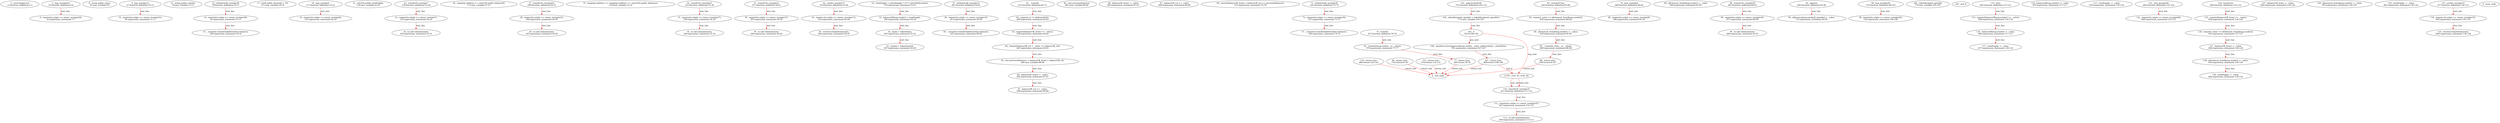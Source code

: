 digraph  {
13 [label="2_ receiveApproval\n13-function_definition-3-3", type_label=function_definition];
35 [label="5_ bug_txorigin20\n35-function_definition-6-8", type_label=function_definition];
43 [label="6_ require(tx.origin == owner_txorigin20);\n43-expression_statement-7-7", type_label=expression_statement];
52 [label="8_ string public name;\n52-new_variable-9-9", type_label=new_variable];
57 [label="9_ bug_txorigin32\n57-function_definition-10-12", type_label=function_definition];
65 [label="10_ require(tx.origin == owner_txorigin32);\n65-expression_statement-11-11", type_label=expression_statement];
74 [label="12_ string public symbol;\n74-new_variable-13-13", type_label=new_variable];
79 [label="13_ withdrawAll_txorigin38\n79-function_definition-14-17", type_label=function_definition];
91 [label="14_ require(tx.origin == owner_txorigin38);\n91-expression_statement-15-15", type_label=expression_statement];
100 [label="15_ _recipient.transfer(address(this).balance);\n100-expression_statement-16-16", type_label=expression_statement];
111 [label="17_ uint8 public decimals = 18;\n111-new_variable-18-18", type_label=new_variable];
117 [label="18_ bug_txorigin4\n117-function_definition-19-21", type_label=function_definition];
125 [label="19_ require(tx.origin == owner_txorigin4);\n125-expression_statement-20-20", type_label=expression_statement];
134 [label="21_ uint256 public totalSupply;\n134-new_variable-22-22", type_label=new_variable];
139 [label="22_ transferTo_txorigin7\n139-function_definition-23-26", type_label=function_definition];
155 [label="23_ require(tx.origin == owner_txorigin7);\n155-expression_statement-24-24", type_label=expression_statement];
164 [label="24_ to.call.value(amount);\n164-expression_statement-25-25", type_label=expression_statement];
173 [label="26_ mapping (address => uint256) public balanceOf;\n173-new_variable-27-27", type_label=new_variable];
180 [label="27_ transferTo_txorigin23\n180-function_definition-28-31", type_label=function_definition];
196 [label="28_ require(tx.origin == owner_txorigin23);\n196-expression_statement-29-29", type_label=expression_statement];
205 [label="29_ to.call.value(amount);\n205-expression_statement-30-30", type_label=expression_statement];
214 [label="31_ mapping (address => mapping (address => uint256)) public allowance;\n214-new_variable-32-32", type_label=new_variable];
223 [label="32_ transferTo_txorigin27\n223-function_definition-33-36", type_label=function_definition];
239 [label="33_ require(tx.origin == owner_txorigin27);\n239-expression_statement-34-34", type_label=expression_statement];
248 [label="34_ to.call.value(amount);\n248-expression_statement-35-35", type_label=expression_statement];
271 [label="37_ transferTo_txorigin31\n271-function_definition-38-41", type_label=function_definition];
287 [label="38_ require(tx.origin == owner_txorigin31);\n287-expression_statement-39-39", type_label=expression_statement];
296 [label="39_ to.call.value(amount);\n296-expression_statement-40-40", type_label=expression_statement];
319 [label="42_ sendto_txorigin13\n319-function_definition-43-46", type_label=function_definition];
335 [label="43_ require (tx.origin == owner_txorigin13);\n335-expression_statement-44-44", type_label=expression_statement];
344 [label="44_ receiver.transfer(amount);\n344-expression_statement-45-45", type_label=expression_statement];
375 [label="52_ totalSupply = initialSupply * 10 ** uint256(decimals);\n375-expression_statement-53-53", type_label=expression_statement];
385 [label="53_ balanceOf[msg.sender] = totalSupply;\n385-expression_statement-54-54", type_label=expression_statement];
393 [label="54_ name = tokenName;\n393-expression_statement-55-55", type_label=expression_statement];
397 [label="55_ symbol = tokenSymbol;\n397-expression_statement-56-56", type_label=expression_statement];
401 [label="57_ withdrawAll_txorigin14\n401-function_definition-58-61", type_label=function_definition];
413 [label="58_ require(tx.origin == owner_txorigin14);\n413-expression_statement-59-59", type_label=expression_statement];
422 [label="59_ _recipient.transfer(address(this).balance);\n422-expression_statement-60-60", type_label=expression_statement];
433 [label="61_ _transfer\n433-function_definition-62-71", type_label=function_definition];
449 [label="62_ require(_to != address(0x0));\n449-expression_statement-63-63", type_label=expression_statement];
458 [label="63_ require(balanceOf[_from] >= _value);\n458-expression_statement-64-64", type_label=expression_statement];
467 [label="64_ require(balanceOf[_to] + _value >= balanceOf[_to]);\n467-expression_statement-65-65", type_label=expression_statement];
480 [label="65_ uint previousBalances = balanceOf[_from] + balanceOf[_to];\n480-new_variable-66-66", type_label=new_variable];
481 [label="65_ uint previousBalances\n481-new_variable-66-66", type_label=new_variable];
492 [label="66_ balanceOf[_from] -= _value;\n492-expression_statement-67-67", type_label=expression_statement];
493 [label="66_ balanceOf[_from] -= _value\n493-expression_statement-67-67", type_label=expression_statement];
498 [label="67_ balanceOf[_to] += _value;\n498-expression_statement-68-68", type_label=expression_statement];
499 [label="67_ balanceOf[_to] += _value\n499-expression_statement-68-68", type_label=expression_statement];
512 [label="69_ assert(balanceOf[_from] + balanceOf[_to] == previousBalances);\n512-expression_statement-70-70", type_label=expression_statement];
525 [label="71_ withdrawAll_txorigin30\n525-function_definition-72-75", type_label=function_definition];
537 [label="72_ require(tx.origin == owner_txorigin30);\n537-expression_statement-73-73", type_label=expression_statement];
546 [label="73_ _recipient.transfer(address(this).balance);\n546-expression_statement-74-74", type_label=expression_statement];
557 [label="75_ transfer\n557-function_definition-76-79", type_label=function_definition];
574 [label="76_ _transfer(msg.sender, _to, _value);\n574-expression_statement-77-77", type_label=expression_statement];
585 [label="77_ return true;\n585-return-78-78", type_label=return];
588 [label="79_ bug_txorigin8\n588-function_definition-80-82", type_label=function_definition];
596 [label="80_ require(tx.origin == owner_txorigin8);\n596-expression_statement-81-81", type_label=expression_statement];
605 [label="82_ transferFrom\n605-function_definition-83-88", type_label=function_definition];
626 [label="83_ require(_value <= allowance[_from][msg.sender]);\n626-expression_statement-84-84", type_label=expression_statement];
639 [label="84_ allowance[_from][msg.sender] -= _value;\n639-expression_statement-85-85", type_label=expression_statement];
640 [label="84_ allowance[_from][msg.sender] -= _value\n640-expression_statement-85-85", type_label=expression_statement];
649 [label="85_ _transfer(_from, _to, _value);\n649-expression_statement-86-86", type_label=expression_statement];
658 [label="86_ return true;\n658-return-87-87", type_label=return];
661 [label="88_ transferTo_txorigin39\n661-function_definition-89-92", type_label=function_definition];
677 [label="89_ require(tx.origin == owner_txorigin39);\n677-expression_statement-90-90", type_label=expression_statement];
686 [label="90_ to.call.value(amount);\n686-expression_statement-91-91", type_label=expression_statement];
695 [label="92_ approve\n695-function_definition-93-98", type_label=function_definition];
712 [label="94_ allowance[msg.sender][_spender] = _value;\n712-expression_statement-95-95", type_label=expression_statement];
732 [label="96_ return true;\n732-return-97-97", type_label=return];
735 [label="98_ bug_txorigin36\n735-function_definition-99-101", type_label=function_definition];
743 [label="99_ require(tx.origin == owner_txorigin36);\n743-expression_statement-100-100", type_label=expression_statement];
752 [label="101_ approveAndCall\n752-function_definition-102-110", type_label=function_definition];
773 [label="104_ tokenRecipient spender = tokenRecipient(_spender);\n773-new_variable-105-105", type_label=new_variable];
774 [label="104_ tokenRecipient spender\n774-new_variable-105-105", type_label=new_variable];
783 [label="105_ if\n783-if-106-109", type_label=if];
1787 [label="105_ end_if", type_label=end_if];
791 [label="106_ spender.receiveApproval(msg.sender, _value, address(this), _extraData);\n791-expression_statement-107-107", type_label=expression_statement];
808 [label="107_ return true;\n808-return-108-108", type_label=return];
811 [label="110_ transferTo_txorigin35\n811-function_definition-111-114", type_label=function_definition];
827 [label="111_ require(tx.origin == owner_txorigin35);\n827-expression_statement-112-112", type_label=expression_statement];
836 [label="112_ to.call.value(amount);\n836-expression_statement-113-113", type_label=expression_statement];
845 [label="114_ burn\n845-function_definition-115-121", type_label=function_definition];
858 [label="115_ require(balanceOf[msg.sender] >= _value);\n858-expression_statement-116-116", type_label=expression_statement];
869 [label="116_ balanceOf[msg.sender] -= _value;\n869-expression_statement-117-117", type_label=expression_statement];
870 [label="116_ balanceOf[msg.sender] -= _value\n870-expression_statement-117-117", type_label=expression_statement];
877 [label="117_ totalSupply -= _value;\n877-expression_statement-118-118", type_label=expression_statement];
878 [label="117_ totalSupply -= _value\n878-expression_statement-118-118", type_label=expression_statement];
889 [label="119_ return true;\n889-return-120-120", type_label=return];
892 [label="121_ bug_txorigin40\n892-function_definition-122-124", type_label=function_definition];
900 [label="122_ require(tx.origin == owner_txorigin40);\n900-expression_statement-123-123", type_label=expression_statement];
909 [label="124_ burnFrom\n909-function_definition-125-133", type_label=function_definition];
926 [label="125_ require(balanceOf[_from] >= _value);\n926-expression_statement-126-126", type_label=expression_statement];
935 [label="126_ require(_value <= allowance[_from][msg.sender]);\n935-expression_statement-127-127", type_label=expression_statement];
948 [label="127_ balanceOf[_from] -= _value;\n948-expression_statement-128-128", type_label=expression_statement];
949 [label="127_ balanceOf[_from] -= _value\n949-expression_statement-128-128", type_label=expression_statement];
954 [label="128_ allowance[_from][msg.sender] -= _value;\n954-expression_statement-129-129", type_label=expression_statement];
955 [label="128_ allowance[_from][msg.sender] -= _value\n955-expression_statement-129-129", type_label=expression_statement];
964 [label="129_ totalSupply -= _value;\n964-expression_statement-130-130", type_label=expression_statement];
965 [label="129_ totalSupply -= _value\n965-expression_statement-130-130", type_label=expression_statement];
974 [label="131_ return true;\n974-return-132-132", type_label=return];
977 [label="133_ sendto_txorigin33\n977-function_definition-134-137", type_label=function_definition];
993 [label="134_ require (tx.origin == owner_txorigin33);\n993-expression_statement-135-135", type_label=expression_statement];
1002 [label="135_ receiver.transfer(amount);\n1002-expression_statement-136-136", type_label=expression_statement];
1 [label="0_ start_node", type_label=start];
2 [label="0_ exit_node", type_label=exit];
"(1787, (105, 8), (108, 9))";
35 -> 43  [color=red, controlflow_type=next_line, edge_type=CFG_edge, key=0, label=next_line];
57 -> 65  [color=red, controlflow_type=next_line, edge_type=CFG_edge, key=0, label=next_line];
79 -> 91  [color=red, controlflow_type=next_line, edge_type=CFG_edge, key=0, label=next_line];
91 -> 100  [color=red, controlflow_type=next_line, edge_type=CFG_edge, key=0, label=next_line];
117 -> 125  [color=red, controlflow_type=next_line, edge_type=CFG_edge, key=0, label=next_line];
139 -> 155  [color=red, controlflow_type=next_line, edge_type=CFG_edge, key=0, label=next_line];
155 -> 164  [color=red, controlflow_type=next_line, edge_type=CFG_edge, key=0, label=next_line];
180 -> 196  [color=red, controlflow_type=next_line, edge_type=CFG_edge, key=0, label=next_line];
196 -> 205  [color=red, controlflow_type=next_line, edge_type=CFG_edge, key=0, label=next_line];
223 -> 239  [color=red, controlflow_type=next_line, edge_type=CFG_edge, key=0, label=next_line];
239 -> 248  [color=red, controlflow_type=next_line, edge_type=CFG_edge, key=0, label=next_line];
271 -> 287  [color=red, controlflow_type=next_line, edge_type=CFG_edge, key=0, label=next_line];
287 -> 296  [color=red, controlflow_type=next_line, edge_type=CFG_edge, key=0, label=next_line];
319 -> 335  [color=red, controlflow_type=next_line, edge_type=CFG_edge, key=0, label=next_line];
335 -> 344  [color=red, controlflow_type=next_line, edge_type=CFG_edge, key=0, label=next_line];
375 -> 385  [color=red, controlflow_type=next_line, edge_type=CFG_edge, key=0, label=next_line];
385 -> 393  [color=red, controlflow_type=next_line, edge_type=CFG_edge, key=0, label=next_line];
393 -> 397  [color=red, controlflow_type=next_line, edge_type=CFG_edge, key=0, label=next_line];
401 -> 413  [color=red, controlflow_type=next_line, edge_type=CFG_edge, key=0, label=next_line];
413 -> 422  [color=red, controlflow_type=next_line, edge_type=CFG_edge, key=0, label=next_line];
433 -> 449  [color=red, controlflow_type=next_line, edge_type=CFG_edge, key=0, label=next_line];
449 -> 458  [color=red, controlflow_type=next_line, edge_type=CFG_edge, key=0, label=next_line];
458 -> 467  [color=red, controlflow_type=next_line, edge_type=CFG_edge, key=0, label=next_line];
467 -> 480  [color=red, controlflow_type=next_line, edge_type=CFG_edge, key=0, label=next_line];
480 -> 492  [color=red, controlflow_type=next_line, edge_type=CFG_edge, key=0, label=next_line];
492 -> 498  [color=red, controlflow_type=next_line, edge_type=CFG_edge, key=0, label=next_line];
525 -> 537  [color=red, controlflow_type=next_line, edge_type=CFG_edge, key=0, label=next_line];
537 -> 546  [color=red, controlflow_type=next_line, edge_type=CFG_edge, key=0, label=next_line];
557 -> 574  [color=red, controlflow_type=next_line, edge_type=CFG_edge, key=0, label=next_line];
574 -> 585  [color=red, controlflow_type=next_line, edge_type=CFG_edge, key=0, label=next_line];
585 -> 2  [color=red, controlflow_type=return_exit, edge_type=CFG_edge, key=0, label=return_exit];
588 -> 596  [color=red, controlflow_type=next_line, edge_type=CFG_edge, key=0, label=next_line];
605 -> 626  [color=red, controlflow_type=next_line, edge_type=CFG_edge, key=0, label=next_line];
626 -> 639  [color=red, controlflow_type=next_line, edge_type=CFG_edge, key=0, label=next_line];
639 -> 649  [color=red, controlflow_type=next_line, edge_type=CFG_edge, key=0, label=next_line];
649 -> 658  [color=red, controlflow_type=next_line, edge_type=CFG_edge, key=0, label=next_line];
658 -> 2  [color=red, controlflow_type=return_exit, edge_type=CFG_edge, key=0, label=return_exit];
661 -> 677  [color=red, controlflow_type=next_line, edge_type=CFG_edge, key=0, label=next_line];
677 -> 686  [color=red, controlflow_type=next_line, edge_type=CFG_edge, key=0, label=next_line];
695 -> 712  [color=red, controlflow_type=next_line, edge_type=CFG_edge, key=0, label=next_line];
732 -> 2  [color=red, controlflow_type=return_exit, edge_type=CFG_edge, key=0, label=return_exit];
735 -> 743  [color=red, controlflow_type=next_line, edge_type=CFG_edge, key=0, label=next_line];
752 -> 773  [color=red, controlflow_type=next_line, edge_type=CFG_edge, key=0, label=next_line];
773 -> 783  [color=red, controlflow_type=next_line, edge_type=CFG_edge, key=0, label=next_line];
783 -> 791  [color=red, controlflow_type=pos_next, edge_type=CFG_edge, key=0, label=pos_next];
783 -> "(1787, (105, 8), (108, 9))"  [color=red, controlflow_type=neg_next, edge_type=CFG_edge, key=0, label=neg_next];
791 -> 808  [color=red, controlflow_type=next_line, edge_type=CFG_edge, key=0, label=next_line];
808 -> "(1787, (105, 8), (108, 9))"  [color=red, controlflow_type=end_if, edge_type=CFG_edge, key=0, label=end_if];
808 -> 2  [color=red, controlflow_type=return_exit, edge_type=CFG_edge, key=0, label=return_exit];
811 -> 827  [color=red, controlflow_type=next_line, edge_type=CFG_edge, key=0, label=next_line];
827 -> 836  [color=red, controlflow_type=next_line, edge_type=CFG_edge, key=0, label=next_line];
845 -> 858  [color=red, controlflow_type=next_line, edge_type=CFG_edge, key=0, label=next_line];
858 -> 869  [color=red, controlflow_type=next_line, edge_type=CFG_edge, key=0, label=next_line];
869 -> 877  [color=red, controlflow_type=next_line, edge_type=CFG_edge, key=0, label=next_line];
889 -> 2  [color=red, controlflow_type=return_exit, edge_type=CFG_edge, key=0, label=return_exit];
892 -> 900  [color=red, controlflow_type=next_line, edge_type=CFG_edge, key=0, label=next_line];
909 -> 926  [color=red, controlflow_type=next_line, edge_type=CFG_edge, key=0, label=next_line];
926 -> 935  [color=red, controlflow_type=next_line, edge_type=CFG_edge, key=0, label=next_line];
935 -> 948  [color=red, controlflow_type=next_line, edge_type=CFG_edge, key=0, label=next_line];
948 -> 954  [color=red, controlflow_type=next_line, edge_type=CFG_edge, key=0, label=next_line];
954 -> 964  [color=red, controlflow_type=next_line, edge_type=CFG_edge, key=0, label=next_line];
974 -> 2  [color=red, controlflow_type=return_exit, edge_type=CFG_edge, key=0, label=return_exit];
977 -> 993  [color=red, controlflow_type=next_line, edge_type=CFG_edge, key=0, label=next_line];
993 -> 1002  [color=red, controlflow_type=next_line, edge_type=CFG_edge, key=0, label=next_line];
"(1787, (105, 8), (108, 9))" -> 811  [color=red, controlflow_type=next_line, edge_type=CFG_edge, key=0, label=next_line];
"(1787, (105, 8), (108, 9))" -> 811  [color=red, controlflow_type=next_line, edge_type=CFG_edge, key=1, label=next_line];
}
